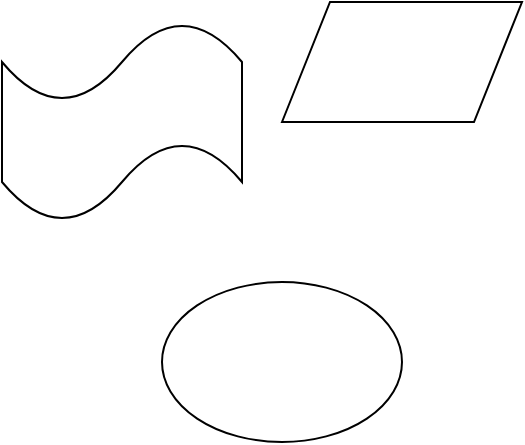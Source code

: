 <mxfile version="13.3.5" type="github">
  <diagram id="lRNMV7AaQxodFI9pDO4R" name="Page-1">
    <mxGraphModel dx="1422" dy="770" grid="1" gridSize="10" guides="1" tooltips="1" connect="1" arrows="1" fold="1" page="1" pageScale="1" pageWidth="827" pageHeight="1169" math="0" shadow="0">
      <root>
        <mxCell id="0" />
        <mxCell id="1" parent="0" />
        <mxCell id="4oiKz9NkWj5NetiUTbwB-1" value="" style="ellipse;whiteSpace=wrap;html=1;" parent="1" vertex="1">
          <mxGeometry x="350" y="350" width="120" height="80" as="geometry" />
        </mxCell>
        <mxCell id="eFRbZ1SbgpulFa_-TWja-1" value="" style="shape=parallelogram;perimeter=parallelogramPerimeter;whiteSpace=wrap;html=1;" vertex="1" parent="1">
          <mxGeometry x="410" y="210" width="120" height="60" as="geometry" />
        </mxCell>
        <mxCell id="eFRbZ1SbgpulFa_-TWja-2" value="" style="shape=tape;whiteSpace=wrap;html=1;" vertex="1" parent="1">
          <mxGeometry x="270" y="220" width="120" height="100" as="geometry" />
        </mxCell>
      </root>
    </mxGraphModel>
  </diagram>
</mxfile>
